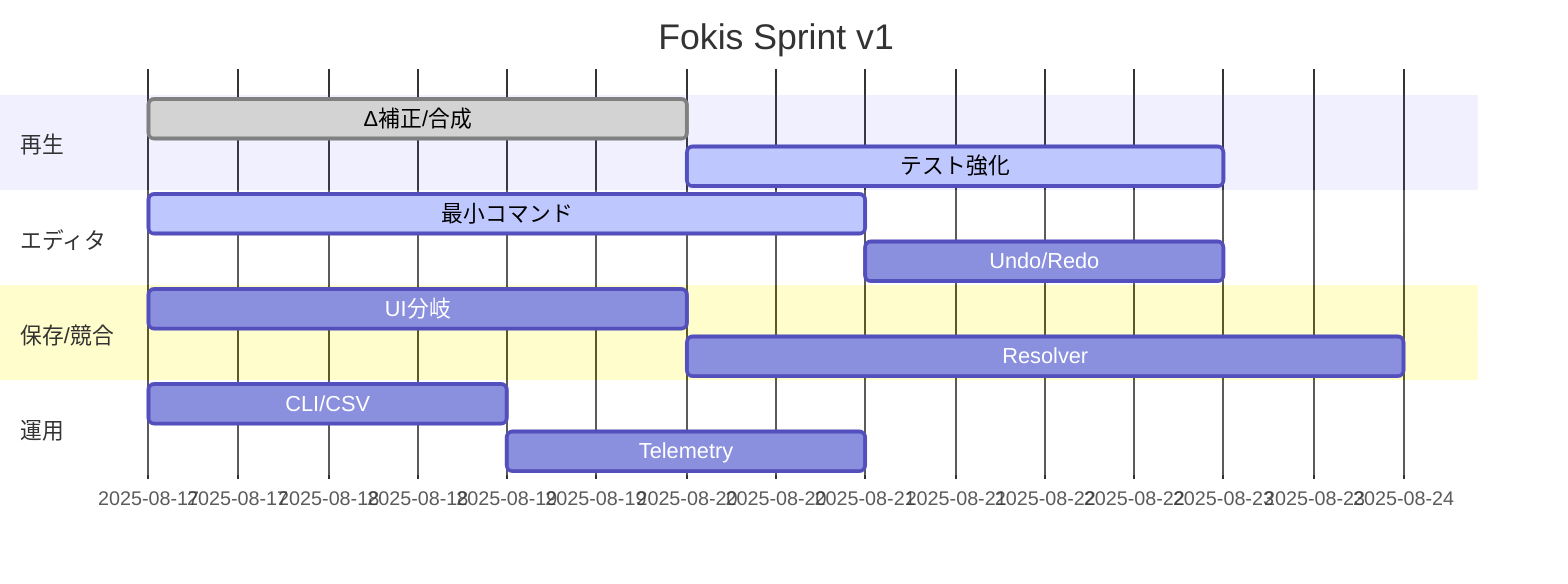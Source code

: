 gantt
dateFormat  YYYY-MM-DD
title  Fokis Sprint v1
section 再生
Δ補正/合成  :done,    des1, 2025-08-17, 3d
テスト強化  :active,  des2, after des1, 3d
section エディタ
最小コマンド:active,  ed1, 2025-08-17, 4d
Undo/Redo   :         ed2, after ed1, 2d
section 保存/競合
UI分岐      :         sv1, 2025-08-17, 3d
Resolver    :         cf1, after sv1, 4d
section 運用
CLI/CSV     :         op1, 2025-08-17, 2d
Telemetry   :         op2, after op1, 2d